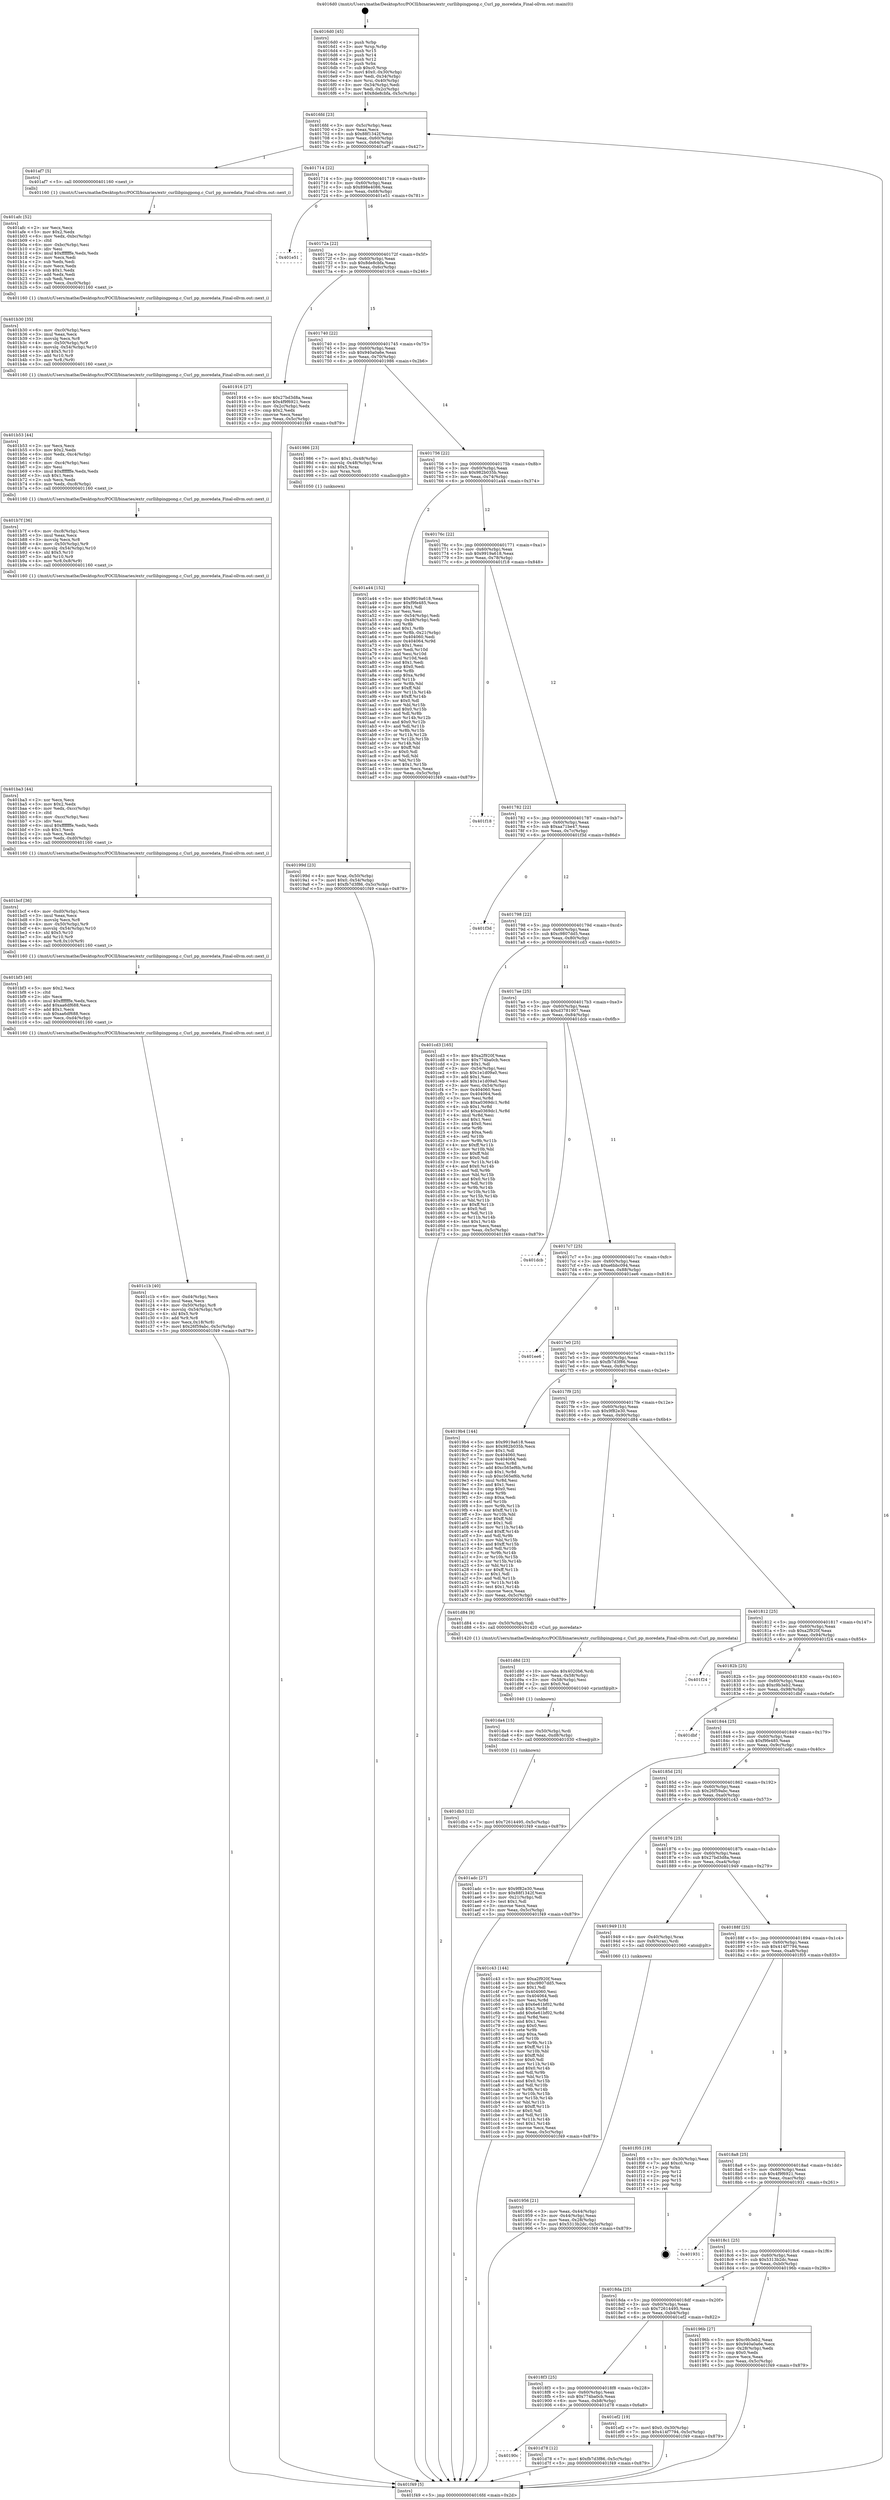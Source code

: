 digraph "0x4016d0" {
  label = "0x4016d0 (/mnt/c/Users/mathe/Desktop/tcc/POCII/binaries/extr_curllibpingpong.c_Curl_pp_moredata_Final-ollvm.out::main(0))"
  labelloc = "t"
  node[shape=record]

  Entry [label="",width=0.3,height=0.3,shape=circle,fillcolor=black,style=filled]
  "0x4016fd" [label="{
     0x4016fd [23]\l
     | [instrs]\l
     &nbsp;&nbsp;0x4016fd \<+3\>: mov -0x5c(%rbp),%eax\l
     &nbsp;&nbsp;0x401700 \<+2\>: mov %eax,%ecx\l
     &nbsp;&nbsp;0x401702 \<+6\>: sub $0x88f1342f,%ecx\l
     &nbsp;&nbsp;0x401708 \<+3\>: mov %eax,-0x60(%rbp)\l
     &nbsp;&nbsp;0x40170b \<+3\>: mov %ecx,-0x64(%rbp)\l
     &nbsp;&nbsp;0x40170e \<+6\>: je 0000000000401af7 \<main+0x427\>\l
  }"]
  "0x401af7" [label="{
     0x401af7 [5]\l
     | [instrs]\l
     &nbsp;&nbsp;0x401af7 \<+5\>: call 0000000000401160 \<next_i\>\l
     | [calls]\l
     &nbsp;&nbsp;0x401160 \{1\} (/mnt/c/Users/mathe/Desktop/tcc/POCII/binaries/extr_curllibpingpong.c_Curl_pp_moredata_Final-ollvm.out::next_i)\l
  }"]
  "0x401714" [label="{
     0x401714 [22]\l
     | [instrs]\l
     &nbsp;&nbsp;0x401714 \<+5\>: jmp 0000000000401719 \<main+0x49\>\l
     &nbsp;&nbsp;0x401719 \<+3\>: mov -0x60(%rbp),%eax\l
     &nbsp;&nbsp;0x40171c \<+5\>: sub $0x898e4086,%eax\l
     &nbsp;&nbsp;0x401721 \<+3\>: mov %eax,-0x68(%rbp)\l
     &nbsp;&nbsp;0x401724 \<+6\>: je 0000000000401e51 \<main+0x781\>\l
  }"]
  Exit [label="",width=0.3,height=0.3,shape=circle,fillcolor=black,style=filled,peripheries=2]
  "0x401e51" [label="{
     0x401e51\l
  }", style=dashed]
  "0x40172a" [label="{
     0x40172a [22]\l
     | [instrs]\l
     &nbsp;&nbsp;0x40172a \<+5\>: jmp 000000000040172f \<main+0x5f\>\l
     &nbsp;&nbsp;0x40172f \<+3\>: mov -0x60(%rbp),%eax\l
     &nbsp;&nbsp;0x401732 \<+5\>: sub $0x8de8cbfa,%eax\l
     &nbsp;&nbsp;0x401737 \<+3\>: mov %eax,-0x6c(%rbp)\l
     &nbsp;&nbsp;0x40173a \<+6\>: je 0000000000401916 \<main+0x246\>\l
  }"]
  "0x401db3" [label="{
     0x401db3 [12]\l
     | [instrs]\l
     &nbsp;&nbsp;0x401db3 \<+7\>: movl $0x72614495,-0x5c(%rbp)\l
     &nbsp;&nbsp;0x401dba \<+5\>: jmp 0000000000401f49 \<main+0x879\>\l
  }"]
  "0x401916" [label="{
     0x401916 [27]\l
     | [instrs]\l
     &nbsp;&nbsp;0x401916 \<+5\>: mov $0x27bd3d8a,%eax\l
     &nbsp;&nbsp;0x40191b \<+5\>: mov $0x4f9f6921,%ecx\l
     &nbsp;&nbsp;0x401920 \<+3\>: mov -0x2c(%rbp),%edx\l
     &nbsp;&nbsp;0x401923 \<+3\>: cmp $0x2,%edx\l
     &nbsp;&nbsp;0x401926 \<+3\>: cmovne %ecx,%eax\l
     &nbsp;&nbsp;0x401929 \<+3\>: mov %eax,-0x5c(%rbp)\l
     &nbsp;&nbsp;0x40192c \<+5\>: jmp 0000000000401f49 \<main+0x879\>\l
  }"]
  "0x401740" [label="{
     0x401740 [22]\l
     | [instrs]\l
     &nbsp;&nbsp;0x401740 \<+5\>: jmp 0000000000401745 \<main+0x75\>\l
     &nbsp;&nbsp;0x401745 \<+3\>: mov -0x60(%rbp),%eax\l
     &nbsp;&nbsp;0x401748 \<+5\>: sub $0x940a0a6e,%eax\l
     &nbsp;&nbsp;0x40174d \<+3\>: mov %eax,-0x70(%rbp)\l
     &nbsp;&nbsp;0x401750 \<+6\>: je 0000000000401986 \<main+0x2b6\>\l
  }"]
  "0x401f49" [label="{
     0x401f49 [5]\l
     | [instrs]\l
     &nbsp;&nbsp;0x401f49 \<+5\>: jmp 00000000004016fd \<main+0x2d\>\l
  }"]
  "0x4016d0" [label="{
     0x4016d0 [45]\l
     | [instrs]\l
     &nbsp;&nbsp;0x4016d0 \<+1\>: push %rbp\l
     &nbsp;&nbsp;0x4016d1 \<+3\>: mov %rsp,%rbp\l
     &nbsp;&nbsp;0x4016d4 \<+2\>: push %r15\l
     &nbsp;&nbsp;0x4016d6 \<+2\>: push %r14\l
     &nbsp;&nbsp;0x4016d8 \<+2\>: push %r12\l
     &nbsp;&nbsp;0x4016da \<+1\>: push %rbx\l
     &nbsp;&nbsp;0x4016db \<+7\>: sub $0xc0,%rsp\l
     &nbsp;&nbsp;0x4016e2 \<+7\>: movl $0x0,-0x30(%rbp)\l
     &nbsp;&nbsp;0x4016e9 \<+3\>: mov %edi,-0x34(%rbp)\l
     &nbsp;&nbsp;0x4016ec \<+4\>: mov %rsi,-0x40(%rbp)\l
     &nbsp;&nbsp;0x4016f0 \<+3\>: mov -0x34(%rbp),%edi\l
     &nbsp;&nbsp;0x4016f3 \<+3\>: mov %edi,-0x2c(%rbp)\l
     &nbsp;&nbsp;0x4016f6 \<+7\>: movl $0x8de8cbfa,-0x5c(%rbp)\l
  }"]
  "0x401da4" [label="{
     0x401da4 [15]\l
     | [instrs]\l
     &nbsp;&nbsp;0x401da4 \<+4\>: mov -0x50(%rbp),%rdi\l
     &nbsp;&nbsp;0x401da8 \<+6\>: mov %eax,-0xd8(%rbp)\l
     &nbsp;&nbsp;0x401dae \<+5\>: call 0000000000401030 \<free@plt\>\l
     | [calls]\l
     &nbsp;&nbsp;0x401030 \{1\} (unknown)\l
  }"]
  "0x401986" [label="{
     0x401986 [23]\l
     | [instrs]\l
     &nbsp;&nbsp;0x401986 \<+7\>: movl $0x1,-0x48(%rbp)\l
     &nbsp;&nbsp;0x40198d \<+4\>: movslq -0x48(%rbp),%rax\l
     &nbsp;&nbsp;0x401991 \<+4\>: shl $0x5,%rax\l
     &nbsp;&nbsp;0x401995 \<+3\>: mov %rax,%rdi\l
     &nbsp;&nbsp;0x401998 \<+5\>: call 0000000000401050 \<malloc@plt\>\l
     | [calls]\l
     &nbsp;&nbsp;0x401050 \{1\} (unknown)\l
  }"]
  "0x401756" [label="{
     0x401756 [22]\l
     | [instrs]\l
     &nbsp;&nbsp;0x401756 \<+5\>: jmp 000000000040175b \<main+0x8b\>\l
     &nbsp;&nbsp;0x40175b \<+3\>: mov -0x60(%rbp),%eax\l
     &nbsp;&nbsp;0x40175e \<+5\>: sub $0x982b035b,%eax\l
     &nbsp;&nbsp;0x401763 \<+3\>: mov %eax,-0x74(%rbp)\l
     &nbsp;&nbsp;0x401766 \<+6\>: je 0000000000401a44 \<main+0x374\>\l
  }"]
  "0x401d8d" [label="{
     0x401d8d [23]\l
     | [instrs]\l
     &nbsp;&nbsp;0x401d8d \<+10\>: movabs $0x4020b6,%rdi\l
     &nbsp;&nbsp;0x401d97 \<+3\>: mov %eax,-0x58(%rbp)\l
     &nbsp;&nbsp;0x401d9a \<+3\>: mov -0x58(%rbp),%esi\l
     &nbsp;&nbsp;0x401d9d \<+2\>: mov $0x0,%al\l
     &nbsp;&nbsp;0x401d9f \<+5\>: call 0000000000401040 \<printf@plt\>\l
     | [calls]\l
     &nbsp;&nbsp;0x401040 \{1\} (unknown)\l
  }"]
  "0x401a44" [label="{
     0x401a44 [152]\l
     | [instrs]\l
     &nbsp;&nbsp;0x401a44 \<+5\>: mov $0x9919a618,%eax\l
     &nbsp;&nbsp;0x401a49 \<+5\>: mov $0xf9fe485,%ecx\l
     &nbsp;&nbsp;0x401a4e \<+2\>: mov $0x1,%dl\l
     &nbsp;&nbsp;0x401a50 \<+2\>: xor %esi,%esi\l
     &nbsp;&nbsp;0x401a52 \<+3\>: mov -0x54(%rbp),%edi\l
     &nbsp;&nbsp;0x401a55 \<+3\>: cmp -0x48(%rbp),%edi\l
     &nbsp;&nbsp;0x401a58 \<+4\>: setl %r8b\l
     &nbsp;&nbsp;0x401a5c \<+4\>: and $0x1,%r8b\l
     &nbsp;&nbsp;0x401a60 \<+4\>: mov %r8b,-0x21(%rbp)\l
     &nbsp;&nbsp;0x401a64 \<+7\>: mov 0x404060,%edi\l
     &nbsp;&nbsp;0x401a6b \<+8\>: mov 0x404064,%r9d\l
     &nbsp;&nbsp;0x401a73 \<+3\>: sub $0x1,%esi\l
     &nbsp;&nbsp;0x401a76 \<+3\>: mov %edi,%r10d\l
     &nbsp;&nbsp;0x401a79 \<+3\>: add %esi,%r10d\l
     &nbsp;&nbsp;0x401a7c \<+4\>: imul %r10d,%edi\l
     &nbsp;&nbsp;0x401a80 \<+3\>: and $0x1,%edi\l
     &nbsp;&nbsp;0x401a83 \<+3\>: cmp $0x0,%edi\l
     &nbsp;&nbsp;0x401a86 \<+4\>: sete %r8b\l
     &nbsp;&nbsp;0x401a8a \<+4\>: cmp $0xa,%r9d\l
     &nbsp;&nbsp;0x401a8e \<+4\>: setl %r11b\l
     &nbsp;&nbsp;0x401a92 \<+3\>: mov %r8b,%bl\l
     &nbsp;&nbsp;0x401a95 \<+3\>: xor $0xff,%bl\l
     &nbsp;&nbsp;0x401a98 \<+3\>: mov %r11b,%r14b\l
     &nbsp;&nbsp;0x401a9b \<+4\>: xor $0xff,%r14b\l
     &nbsp;&nbsp;0x401a9f \<+3\>: xor $0x0,%dl\l
     &nbsp;&nbsp;0x401aa2 \<+3\>: mov %bl,%r15b\l
     &nbsp;&nbsp;0x401aa5 \<+4\>: and $0x0,%r15b\l
     &nbsp;&nbsp;0x401aa9 \<+3\>: and %dl,%r8b\l
     &nbsp;&nbsp;0x401aac \<+3\>: mov %r14b,%r12b\l
     &nbsp;&nbsp;0x401aaf \<+4\>: and $0x0,%r12b\l
     &nbsp;&nbsp;0x401ab3 \<+3\>: and %dl,%r11b\l
     &nbsp;&nbsp;0x401ab6 \<+3\>: or %r8b,%r15b\l
     &nbsp;&nbsp;0x401ab9 \<+3\>: or %r11b,%r12b\l
     &nbsp;&nbsp;0x401abc \<+3\>: xor %r12b,%r15b\l
     &nbsp;&nbsp;0x401abf \<+3\>: or %r14b,%bl\l
     &nbsp;&nbsp;0x401ac2 \<+3\>: xor $0xff,%bl\l
     &nbsp;&nbsp;0x401ac5 \<+3\>: or $0x0,%dl\l
     &nbsp;&nbsp;0x401ac8 \<+2\>: and %dl,%bl\l
     &nbsp;&nbsp;0x401aca \<+3\>: or %bl,%r15b\l
     &nbsp;&nbsp;0x401acd \<+4\>: test $0x1,%r15b\l
     &nbsp;&nbsp;0x401ad1 \<+3\>: cmovne %ecx,%eax\l
     &nbsp;&nbsp;0x401ad4 \<+3\>: mov %eax,-0x5c(%rbp)\l
     &nbsp;&nbsp;0x401ad7 \<+5\>: jmp 0000000000401f49 \<main+0x879\>\l
  }"]
  "0x40176c" [label="{
     0x40176c [22]\l
     | [instrs]\l
     &nbsp;&nbsp;0x40176c \<+5\>: jmp 0000000000401771 \<main+0xa1\>\l
     &nbsp;&nbsp;0x401771 \<+3\>: mov -0x60(%rbp),%eax\l
     &nbsp;&nbsp;0x401774 \<+5\>: sub $0x9919a618,%eax\l
     &nbsp;&nbsp;0x401779 \<+3\>: mov %eax,-0x78(%rbp)\l
     &nbsp;&nbsp;0x40177c \<+6\>: je 0000000000401f18 \<main+0x848\>\l
  }"]
  "0x40190c" [label="{
     0x40190c\l
  }", style=dashed]
  "0x401f18" [label="{
     0x401f18\l
  }", style=dashed]
  "0x401782" [label="{
     0x401782 [22]\l
     | [instrs]\l
     &nbsp;&nbsp;0x401782 \<+5\>: jmp 0000000000401787 \<main+0xb7\>\l
     &nbsp;&nbsp;0x401787 \<+3\>: mov -0x60(%rbp),%eax\l
     &nbsp;&nbsp;0x40178a \<+5\>: sub $0xaa71be47,%eax\l
     &nbsp;&nbsp;0x40178f \<+3\>: mov %eax,-0x7c(%rbp)\l
     &nbsp;&nbsp;0x401792 \<+6\>: je 0000000000401f3d \<main+0x86d\>\l
  }"]
  "0x401d78" [label="{
     0x401d78 [12]\l
     | [instrs]\l
     &nbsp;&nbsp;0x401d78 \<+7\>: movl $0xfb7d3f86,-0x5c(%rbp)\l
     &nbsp;&nbsp;0x401d7f \<+5\>: jmp 0000000000401f49 \<main+0x879\>\l
  }"]
  "0x401f3d" [label="{
     0x401f3d\l
  }", style=dashed]
  "0x401798" [label="{
     0x401798 [22]\l
     | [instrs]\l
     &nbsp;&nbsp;0x401798 \<+5\>: jmp 000000000040179d \<main+0xcd\>\l
     &nbsp;&nbsp;0x40179d \<+3\>: mov -0x60(%rbp),%eax\l
     &nbsp;&nbsp;0x4017a0 \<+5\>: sub $0xc9807dd5,%eax\l
     &nbsp;&nbsp;0x4017a5 \<+3\>: mov %eax,-0x80(%rbp)\l
     &nbsp;&nbsp;0x4017a8 \<+6\>: je 0000000000401cd3 \<main+0x603\>\l
  }"]
  "0x4018f3" [label="{
     0x4018f3 [25]\l
     | [instrs]\l
     &nbsp;&nbsp;0x4018f3 \<+5\>: jmp 00000000004018f8 \<main+0x228\>\l
     &nbsp;&nbsp;0x4018f8 \<+3\>: mov -0x60(%rbp),%eax\l
     &nbsp;&nbsp;0x4018fb \<+5\>: sub $0x774ba0cb,%eax\l
     &nbsp;&nbsp;0x401900 \<+6\>: mov %eax,-0xb8(%rbp)\l
     &nbsp;&nbsp;0x401906 \<+6\>: je 0000000000401d78 \<main+0x6a8\>\l
  }"]
  "0x401cd3" [label="{
     0x401cd3 [165]\l
     | [instrs]\l
     &nbsp;&nbsp;0x401cd3 \<+5\>: mov $0xa2f920f,%eax\l
     &nbsp;&nbsp;0x401cd8 \<+5\>: mov $0x774ba0cb,%ecx\l
     &nbsp;&nbsp;0x401cdd \<+2\>: mov $0x1,%dl\l
     &nbsp;&nbsp;0x401cdf \<+3\>: mov -0x54(%rbp),%esi\l
     &nbsp;&nbsp;0x401ce2 \<+6\>: sub $0x1e1d09a0,%esi\l
     &nbsp;&nbsp;0x401ce8 \<+3\>: add $0x1,%esi\l
     &nbsp;&nbsp;0x401ceb \<+6\>: add $0x1e1d09a0,%esi\l
     &nbsp;&nbsp;0x401cf1 \<+3\>: mov %esi,-0x54(%rbp)\l
     &nbsp;&nbsp;0x401cf4 \<+7\>: mov 0x404060,%esi\l
     &nbsp;&nbsp;0x401cfb \<+7\>: mov 0x404064,%edi\l
     &nbsp;&nbsp;0x401d02 \<+3\>: mov %esi,%r8d\l
     &nbsp;&nbsp;0x401d05 \<+7\>: sub $0xa0369dc1,%r8d\l
     &nbsp;&nbsp;0x401d0c \<+4\>: sub $0x1,%r8d\l
     &nbsp;&nbsp;0x401d10 \<+7\>: add $0xa0369dc1,%r8d\l
     &nbsp;&nbsp;0x401d17 \<+4\>: imul %r8d,%esi\l
     &nbsp;&nbsp;0x401d1b \<+3\>: and $0x1,%esi\l
     &nbsp;&nbsp;0x401d1e \<+3\>: cmp $0x0,%esi\l
     &nbsp;&nbsp;0x401d21 \<+4\>: sete %r9b\l
     &nbsp;&nbsp;0x401d25 \<+3\>: cmp $0xa,%edi\l
     &nbsp;&nbsp;0x401d28 \<+4\>: setl %r10b\l
     &nbsp;&nbsp;0x401d2c \<+3\>: mov %r9b,%r11b\l
     &nbsp;&nbsp;0x401d2f \<+4\>: xor $0xff,%r11b\l
     &nbsp;&nbsp;0x401d33 \<+3\>: mov %r10b,%bl\l
     &nbsp;&nbsp;0x401d36 \<+3\>: xor $0xff,%bl\l
     &nbsp;&nbsp;0x401d39 \<+3\>: xor $0x0,%dl\l
     &nbsp;&nbsp;0x401d3c \<+3\>: mov %r11b,%r14b\l
     &nbsp;&nbsp;0x401d3f \<+4\>: and $0x0,%r14b\l
     &nbsp;&nbsp;0x401d43 \<+3\>: and %dl,%r9b\l
     &nbsp;&nbsp;0x401d46 \<+3\>: mov %bl,%r15b\l
     &nbsp;&nbsp;0x401d49 \<+4\>: and $0x0,%r15b\l
     &nbsp;&nbsp;0x401d4d \<+3\>: and %dl,%r10b\l
     &nbsp;&nbsp;0x401d50 \<+3\>: or %r9b,%r14b\l
     &nbsp;&nbsp;0x401d53 \<+3\>: or %r10b,%r15b\l
     &nbsp;&nbsp;0x401d56 \<+3\>: xor %r15b,%r14b\l
     &nbsp;&nbsp;0x401d59 \<+3\>: or %bl,%r11b\l
     &nbsp;&nbsp;0x401d5c \<+4\>: xor $0xff,%r11b\l
     &nbsp;&nbsp;0x401d60 \<+3\>: or $0x0,%dl\l
     &nbsp;&nbsp;0x401d63 \<+3\>: and %dl,%r11b\l
     &nbsp;&nbsp;0x401d66 \<+3\>: or %r11b,%r14b\l
     &nbsp;&nbsp;0x401d69 \<+4\>: test $0x1,%r14b\l
     &nbsp;&nbsp;0x401d6d \<+3\>: cmovne %ecx,%eax\l
     &nbsp;&nbsp;0x401d70 \<+3\>: mov %eax,-0x5c(%rbp)\l
     &nbsp;&nbsp;0x401d73 \<+5\>: jmp 0000000000401f49 \<main+0x879\>\l
  }"]
  "0x4017ae" [label="{
     0x4017ae [25]\l
     | [instrs]\l
     &nbsp;&nbsp;0x4017ae \<+5\>: jmp 00000000004017b3 \<main+0xe3\>\l
     &nbsp;&nbsp;0x4017b3 \<+3\>: mov -0x60(%rbp),%eax\l
     &nbsp;&nbsp;0x4017b6 \<+5\>: sub $0xd3781907,%eax\l
     &nbsp;&nbsp;0x4017bb \<+6\>: mov %eax,-0x84(%rbp)\l
     &nbsp;&nbsp;0x4017c1 \<+6\>: je 0000000000401dcb \<main+0x6fb\>\l
  }"]
  "0x401ef2" [label="{
     0x401ef2 [19]\l
     | [instrs]\l
     &nbsp;&nbsp;0x401ef2 \<+7\>: movl $0x0,-0x30(%rbp)\l
     &nbsp;&nbsp;0x401ef9 \<+7\>: movl $0x414f7794,-0x5c(%rbp)\l
     &nbsp;&nbsp;0x401f00 \<+5\>: jmp 0000000000401f49 \<main+0x879\>\l
  }"]
  "0x401dcb" [label="{
     0x401dcb\l
  }", style=dashed]
  "0x4017c7" [label="{
     0x4017c7 [25]\l
     | [instrs]\l
     &nbsp;&nbsp;0x4017c7 \<+5\>: jmp 00000000004017cc \<main+0xfc\>\l
     &nbsp;&nbsp;0x4017cc \<+3\>: mov -0x60(%rbp),%eax\l
     &nbsp;&nbsp;0x4017cf \<+5\>: sub $0xe6bbc094,%eax\l
     &nbsp;&nbsp;0x4017d4 \<+6\>: mov %eax,-0x88(%rbp)\l
     &nbsp;&nbsp;0x4017da \<+6\>: je 0000000000401ee6 \<main+0x816\>\l
  }"]
  "0x401c1b" [label="{
     0x401c1b [40]\l
     | [instrs]\l
     &nbsp;&nbsp;0x401c1b \<+6\>: mov -0xd4(%rbp),%ecx\l
     &nbsp;&nbsp;0x401c21 \<+3\>: imul %eax,%ecx\l
     &nbsp;&nbsp;0x401c24 \<+4\>: mov -0x50(%rbp),%r8\l
     &nbsp;&nbsp;0x401c28 \<+4\>: movslq -0x54(%rbp),%r9\l
     &nbsp;&nbsp;0x401c2c \<+4\>: shl $0x5,%r9\l
     &nbsp;&nbsp;0x401c30 \<+3\>: add %r9,%r8\l
     &nbsp;&nbsp;0x401c33 \<+4\>: mov %ecx,0x18(%r8)\l
     &nbsp;&nbsp;0x401c37 \<+7\>: movl $0x26f59abc,-0x5c(%rbp)\l
     &nbsp;&nbsp;0x401c3e \<+5\>: jmp 0000000000401f49 \<main+0x879\>\l
  }"]
  "0x401ee6" [label="{
     0x401ee6\l
  }", style=dashed]
  "0x4017e0" [label="{
     0x4017e0 [25]\l
     | [instrs]\l
     &nbsp;&nbsp;0x4017e0 \<+5\>: jmp 00000000004017e5 \<main+0x115\>\l
     &nbsp;&nbsp;0x4017e5 \<+3\>: mov -0x60(%rbp),%eax\l
     &nbsp;&nbsp;0x4017e8 \<+5\>: sub $0xfb7d3f86,%eax\l
     &nbsp;&nbsp;0x4017ed \<+6\>: mov %eax,-0x8c(%rbp)\l
     &nbsp;&nbsp;0x4017f3 \<+6\>: je 00000000004019b4 \<main+0x2e4\>\l
  }"]
  "0x401bf3" [label="{
     0x401bf3 [40]\l
     | [instrs]\l
     &nbsp;&nbsp;0x401bf3 \<+5\>: mov $0x2,%ecx\l
     &nbsp;&nbsp;0x401bf8 \<+1\>: cltd\l
     &nbsp;&nbsp;0x401bf9 \<+2\>: idiv %ecx\l
     &nbsp;&nbsp;0x401bfb \<+6\>: imul $0xfffffffe,%edx,%ecx\l
     &nbsp;&nbsp;0x401c01 \<+6\>: add $0xaa6df688,%ecx\l
     &nbsp;&nbsp;0x401c07 \<+3\>: add $0x1,%ecx\l
     &nbsp;&nbsp;0x401c0a \<+6\>: sub $0xaa6df688,%ecx\l
     &nbsp;&nbsp;0x401c10 \<+6\>: mov %ecx,-0xd4(%rbp)\l
     &nbsp;&nbsp;0x401c16 \<+5\>: call 0000000000401160 \<next_i\>\l
     | [calls]\l
     &nbsp;&nbsp;0x401160 \{1\} (/mnt/c/Users/mathe/Desktop/tcc/POCII/binaries/extr_curllibpingpong.c_Curl_pp_moredata_Final-ollvm.out::next_i)\l
  }"]
  "0x4019b4" [label="{
     0x4019b4 [144]\l
     | [instrs]\l
     &nbsp;&nbsp;0x4019b4 \<+5\>: mov $0x9919a618,%eax\l
     &nbsp;&nbsp;0x4019b9 \<+5\>: mov $0x982b035b,%ecx\l
     &nbsp;&nbsp;0x4019be \<+2\>: mov $0x1,%dl\l
     &nbsp;&nbsp;0x4019c0 \<+7\>: mov 0x404060,%esi\l
     &nbsp;&nbsp;0x4019c7 \<+7\>: mov 0x404064,%edi\l
     &nbsp;&nbsp;0x4019ce \<+3\>: mov %esi,%r8d\l
     &nbsp;&nbsp;0x4019d1 \<+7\>: add $0xc565ef6b,%r8d\l
     &nbsp;&nbsp;0x4019d8 \<+4\>: sub $0x1,%r8d\l
     &nbsp;&nbsp;0x4019dc \<+7\>: sub $0xc565ef6b,%r8d\l
     &nbsp;&nbsp;0x4019e3 \<+4\>: imul %r8d,%esi\l
     &nbsp;&nbsp;0x4019e7 \<+3\>: and $0x1,%esi\l
     &nbsp;&nbsp;0x4019ea \<+3\>: cmp $0x0,%esi\l
     &nbsp;&nbsp;0x4019ed \<+4\>: sete %r9b\l
     &nbsp;&nbsp;0x4019f1 \<+3\>: cmp $0xa,%edi\l
     &nbsp;&nbsp;0x4019f4 \<+4\>: setl %r10b\l
     &nbsp;&nbsp;0x4019f8 \<+3\>: mov %r9b,%r11b\l
     &nbsp;&nbsp;0x4019fb \<+4\>: xor $0xff,%r11b\l
     &nbsp;&nbsp;0x4019ff \<+3\>: mov %r10b,%bl\l
     &nbsp;&nbsp;0x401a02 \<+3\>: xor $0xff,%bl\l
     &nbsp;&nbsp;0x401a05 \<+3\>: xor $0x1,%dl\l
     &nbsp;&nbsp;0x401a08 \<+3\>: mov %r11b,%r14b\l
     &nbsp;&nbsp;0x401a0b \<+4\>: and $0xff,%r14b\l
     &nbsp;&nbsp;0x401a0f \<+3\>: and %dl,%r9b\l
     &nbsp;&nbsp;0x401a12 \<+3\>: mov %bl,%r15b\l
     &nbsp;&nbsp;0x401a15 \<+4\>: and $0xff,%r15b\l
     &nbsp;&nbsp;0x401a19 \<+3\>: and %dl,%r10b\l
     &nbsp;&nbsp;0x401a1c \<+3\>: or %r9b,%r14b\l
     &nbsp;&nbsp;0x401a1f \<+3\>: or %r10b,%r15b\l
     &nbsp;&nbsp;0x401a22 \<+3\>: xor %r15b,%r14b\l
     &nbsp;&nbsp;0x401a25 \<+3\>: or %bl,%r11b\l
     &nbsp;&nbsp;0x401a28 \<+4\>: xor $0xff,%r11b\l
     &nbsp;&nbsp;0x401a2c \<+3\>: or $0x1,%dl\l
     &nbsp;&nbsp;0x401a2f \<+3\>: and %dl,%r11b\l
     &nbsp;&nbsp;0x401a32 \<+3\>: or %r11b,%r14b\l
     &nbsp;&nbsp;0x401a35 \<+4\>: test $0x1,%r14b\l
     &nbsp;&nbsp;0x401a39 \<+3\>: cmovne %ecx,%eax\l
     &nbsp;&nbsp;0x401a3c \<+3\>: mov %eax,-0x5c(%rbp)\l
     &nbsp;&nbsp;0x401a3f \<+5\>: jmp 0000000000401f49 \<main+0x879\>\l
  }"]
  "0x4017f9" [label="{
     0x4017f9 [25]\l
     | [instrs]\l
     &nbsp;&nbsp;0x4017f9 \<+5\>: jmp 00000000004017fe \<main+0x12e\>\l
     &nbsp;&nbsp;0x4017fe \<+3\>: mov -0x60(%rbp),%eax\l
     &nbsp;&nbsp;0x401801 \<+5\>: sub $0x9f82e30,%eax\l
     &nbsp;&nbsp;0x401806 \<+6\>: mov %eax,-0x90(%rbp)\l
     &nbsp;&nbsp;0x40180c \<+6\>: je 0000000000401d84 \<main+0x6b4\>\l
  }"]
  "0x401bcf" [label="{
     0x401bcf [36]\l
     | [instrs]\l
     &nbsp;&nbsp;0x401bcf \<+6\>: mov -0xd0(%rbp),%ecx\l
     &nbsp;&nbsp;0x401bd5 \<+3\>: imul %eax,%ecx\l
     &nbsp;&nbsp;0x401bd8 \<+3\>: movslq %ecx,%r8\l
     &nbsp;&nbsp;0x401bdb \<+4\>: mov -0x50(%rbp),%r9\l
     &nbsp;&nbsp;0x401bdf \<+4\>: movslq -0x54(%rbp),%r10\l
     &nbsp;&nbsp;0x401be3 \<+4\>: shl $0x5,%r10\l
     &nbsp;&nbsp;0x401be7 \<+3\>: add %r10,%r9\l
     &nbsp;&nbsp;0x401bea \<+4\>: mov %r8,0x10(%r9)\l
     &nbsp;&nbsp;0x401bee \<+5\>: call 0000000000401160 \<next_i\>\l
     | [calls]\l
     &nbsp;&nbsp;0x401160 \{1\} (/mnt/c/Users/mathe/Desktop/tcc/POCII/binaries/extr_curllibpingpong.c_Curl_pp_moredata_Final-ollvm.out::next_i)\l
  }"]
  "0x401d84" [label="{
     0x401d84 [9]\l
     | [instrs]\l
     &nbsp;&nbsp;0x401d84 \<+4\>: mov -0x50(%rbp),%rdi\l
     &nbsp;&nbsp;0x401d88 \<+5\>: call 0000000000401420 \<Curl_pp_moredata\>\l
     | [calls]\l
     &nbsp;&nbsp;0x401420 \{1\} (/mnt/c/Users/mathe/Desktop/tcc/POCII/binaries/extr_curllibpingpong.c_Curl_pp_moredata_Final-ollvm.out::Curl_pp_moredata)\l
  }"]
  "0x401812" [label="{
     0x401812 [25]\l
     | [instrs]\l
     &nbsp;&nbsp;0x401812 \<+5\>: jmp 0000000000401817 \<main+0x147\>\l
     &nbsp;&nbsp;0x401817 \<+3\>: mov -0x60(%rbp),%eax\l
     &nbsp;&nbsp;0x40181a \<+5\>: sub $0xa2f920f,%eax\l
     &nbsp;&nbsp;0x40181f \<+6\>: mov %eax,-0x94(%rbp)\l
     &nbsp;&nbsp;0x401825 \<+6\>: je 0000000000401f24 \<main+0x854\>\l
  }"]
  "0x401ba3" [label="{
     0x401ba3 [44]\l
     | [instrs]\l
     &nbsp;&nbsp;0x401ba3 \<+2\>: xor %ecx,%ecx\l
     &nbsp;&nbsp;0x401ba5 \<+5\>: mov $0x2,%edx\l
     &nbsp;&nbsp;0x401baa \<+6\>: mov %edx,-0xcc(%rbp)\l
     &nbsp;&nbsp;0x401bb0 \<+1\>: cltd\l
     &nbsp;&nbsp;0x401bb1 \<+6\>: mov -0xcc(%rbp),%esi\l
     &nbsp;&nbsp;0x401bb7 \<+2\>: idiv %esi\l
     &nbsp;&nbsp;0x401bb9 \<+6\>: imul $0xfffffffe,%edx,%edx\l
     &nbsp;&nbsp;0x401bbf \<+3\>: sub $0x1,%ecx\l
     &nbsp;&nbsp;0x401bc2 \<+2\>: sub %ecx,%edx\l
     &nbsp;&nbsp;0x401bc4 \<+6\>: mov %edx,-0xd0(%rbp)\l
     &nbsp;&nbsp;0x401bca \<+5\>: call 0000000000401160 \<next_i\>\l
     | [calls]\l
     &nbsp;&nbsp;0x401160 \{1\} (/mnt/c/Users/mathe/Desktop/tcc/POCII/binaries/extr_curllibpingpong.c_Curl_pp_moredata_Final-ollvm.out::next_i)\l
  }"]
  "0x401f24" [label="{
     0x401f24\l
  }", style=dashed]
  "0x40182b" [label="{
     0x40182b [25]\l
     | [instrs]\l
     &nbsp;&nbsp;0x40182b \<+5\>: jmp 0000000000401830 \<main+0x160\>\l
     &nbsp;&nbsp;0x401830 \<+3\>: mov -0x60(%rbp),%eax\l
     &nbsp;&nbsp;0x401833 \<+5\>: sub $0xc9b3eb2,%eax\l
     &nbsp;&nbsp;0x401838 \<+6\>: mov %eax,-0x98(%rbp)\l
     &nbsp;&nbsp;0x40183e \<+6\>: je 0000000000401dbf \<main+0x6ef\>\l
  }"]
  "0x401b7f" [label="{
     0x401b7f [36]\l
     | [instrs]\l
     &nbsp;&nbsp;0x401b7f \<+6\>: mov -0xc8(%rbp),%ecx\l
     &nbsp;&nbsp;0x401b85 \<+3\>: imul %eax,%ecx\l
     &nbsp;&nbsp;0x401b88 \<+3\>: movslq %ecx,%r8\l
     &nbsp;&nbsp;0x401b8b \<+4\>: mov -0x50(%rbp),%r9\l
     &nbsp;&nbsp;0x401b8f \<+4\>: movslq -0x54(%rbp),%r10\l
     &nbsp;&nbsp;0x401b93 \<+4\>: shl $0x5,%r10\l
     &nbsp;&nbsp;0x401b97 \<+3\>: add %r10,%r9\l
     &nbsp;&nbsp;0x401b9a \<+4\>: mov %r8,0x8(%r9)\l
     &nbsp;&nbsp;0x401b9e \<+5\>: call 0000000000401160 \<next_i\>\l
     | [calls]\l
     &nbsp;&nbsp;0x401160 \{1\} (/mnt/c/Users/mathe/Desktop/tcc/POCII/binaries/extr_curllibpingpong.c_Curl_pp_moredata_Final-ollvm.out::next_i)\l
  }"]
  "0x401dbf" [label="{
     0x401dbf\l
  }", style=dashed]
  "0x401844" [label="{
     0x401844 [25]\l
     | [instrs]\l
     &nbsp;&nbsp;0x401844 \<+5\>: jmp 0000000000401849 \<main+0x179\>\l
     &nbsp;&nbsp;0x401849 \<+3\>: mov -0x60(%rbp),%eax\l
     &nbsp;&nbsp;0x40184c \<+5\>: sub $0xf9fe485,%eax\l
     &nbsp;&nbsp;0x401851 \<+6\>: mov %eax,-0x9c(%rbp)\l
     &nbsp;&nbsp;0x401857 \<+6\>: je 0000000000401adc \<main+0x40c\>\l
  }"]
  "0x401b53" [label="{
     0x401b53 [44]\l
     | [instrs]\l
     &nbsp;&nbsp;0x401b53 \<+2\>: xor %ecx,%ecx\l
     &nbsp;&nbsp;0x401b55 \<+5\>: mov $0x2,%edx\l
     &nbsp;&nbsp;0x401b5a \<+6\>: mov %edx,-0xc4(%rbp)\l
     &nbsp;&nbsp;0x401b60 \<+1\>: cltd\l
     &nbsp;&nbsp;0x401b61 \<+6\>: mov -0xc4(%rbp),%esi\l
     &nbsp;&nbsp;0x401b67 \<+2\>: idiv %esi\l
     &nbsp;&nbsp;0x401b69 \<+6\>: imul $0xfffffffe,%edx,%edx\l
     &nbsp;&nbsp;0x401b6f \<+3\>: sub $0x1,%ecx\l
     &nbsp;&nbsp;0x401b72 \<+2\>: sub %ecx,%edx\l
     &nbsp;&nbsp;0x401b74 \<+6\>: mov %edx,-0xc8(%rbp)\l
     &nbsp;&nbsp;0x401b7a \<+5\>: call 0000000000401160 \<next_i\>\l
     | [calls]\l
     &nbsp;&nbsp;0x401160 \{1\} (/mnt/c/Users/mathe/Desktop/tcc/POCII/binaries/extr_curllibpingpong.c_Curl_pp_moredata_Final-ollvm.out::next_i)\l
  }"]
  "0x401adc" [label="{
     0x401adc [27]\l
     | [instrs]\l
     &nbsp;&nbsp;0x401adc \<+5\>: mov $0x9f82e30,%eax\l
     &nbsp;&nbsp;0x401ae1 \<+5\>: mov $0x88f1342f,%ecx\l
     &nbsp;&nbsp;0x401ae6 \<+3\>: mov -0x21(%rbp),%dl\l
     &nbsp;&nbsp;0x401ae9 \<+3\>: test $0x1,%dl\l
     &nbsp;&nbsp;0x401aec \<+3\>: cmovne %ecx,%eax\l
     &nbsp;&nbsp;0x401aef \<+3\>: mov %eax,-0x5c(%rbp)\l
     &nbsp;&nbsp;0x401af2 \<+5\>: jmp 0000000000401f49 \<main+0x879\>\l
  }"]
  "0x40185d" [label="{
     0x40185d [25]\l
     | [instrs]\l
     &nbsp;&nbsp;0x40185d \<+5\>: jmp 0000000000401862 \<main+0x192\>\l
     &nbsp;&nbsp;0x401862 \<+3\>: mov -0x60(%rbp),%eax\l
     &nbsp;&nbsp;0x401865 \<+5\>: sub $0x26f59abc,%eax\l
     &nbsp;&nbsp;0x40186a \<+6\>: mov %eax,-0xa0(%rbp)\l
     &nbsp;&nbsp;0x401870 \<+6\>: je 0000000000401c43 \<main+0x573\>\l
  }"]
  "0x401b30" [label="{
     0x401b30 [35]\l
     | [instrs]\l
     &nbsp;&nbsp;0x401b30 \<+6\>: mov -0xc0(%rbp),%ecx\l
     &nbsp;&nbsp;0x401b36 \<+3\>: imul %eax,%ecx\l
     &nbsp;&nbsp;0x401b39 \<+3\>: movslq %ecx,%r8\l
     &nbsp;&nbsp;0x401b3c \<+4\>: mov -0x50(%rbp),%r9\l
     &nbsp;&nbsp;0x401b40 \<+4\>: movslq -0x54(%rbp),%r10\l
     &nbsp;&nbsp;0x401b44 \<+4\>: shl $0x5,%r10\l
     &nbsp;&nbsp;0x401b48 \<+3\>: add %r10,%r9\l
     &nbsp;&nbsp;0x401b4b \<+3\>: mov %r8,(%r9)\l
     &nbsp;&nbsp;0x401b4e \<+5\>: call 0000000000401160 \<next_i\>\l
     | [calls]\l
     &nbsp;&nbsp;0x401160 \{1\} (/mnt/c/Users/mathe/Desktop/tcc/POCII/binaries/extr_curllibpingpong.c_Curl_pp_moredata_Final-ollvm.out::next_i)\l
  }"]
  "0x401c43" [label="{
     0x401c43 [144]\l
     | [instrs]\l
     &nbsp;&nbsp;0x401c43 \<+5\>: mov $0xa2f920f,%eax\l
     &nbsp;&nbsp;0x401c48 \<+5\>: mov $0xc9807dd5,%ecx\l
     &nbsp;&nbsp;0x401c4d \<+2\>: mov $0x1,%dl\l
     &nbsp;&nbsp;0x401c4f \<+7\>: mov 0x404060,%esi\l
     &nbsp;&nbsp;0x401c56 \<+7\>: mov 0x404064,%edi\l
     &nbsp;&nbsp;0x401c5d \<+3\>: mov %esi,%r8d\l
     &nbsp;&nbsp;0x401c60 \<+7\>: sub $0x6e61bf02,%r8d\l
     &nbsp;&nbsp;0x401c67 \<+4\>: sub $0x1,%r8d\l
     &nbsp;&nbsp;0x401c6b \<+7\>: add $0x6e61bf02,%r8d\l
     &nbsp;&nbsp;0x401c72 \<+4\>: imul %r8d,%esi\l
     &nbsp;&nbsp;0x401c76 \<+3\>: and $0x1,%esi\l
     &nbsp;&nbsp;0x401c79 \<+3\>: cmp $0x0,%esi\l
     &nbsp;&nbsp;0x401c7c \<+4\>: sete %r9b\l
     &nbsp;&nbsp;0x401c80 \<+3\>: cmp $0xa,%edi\l
     &nbsp;&nbsp;0x401c83 \<+4\>: setl %r10b\l
     &nbsp;&nbsp;0x401c87 \<+3\>: mov %r9b,%r11b\l
     &nbsp;&nbsp;0x401c8a \<+4\>: xor $0xff,%r11b\l
     &nbsp;&nbsp;0x401c8e \<+3\>: mov %r10b,%bl\l
     &nbsp;&nbsp;0x401c91 \<+3\>: xor $0xff,%bl\l
     &nbsp;&nbsp;0x401c94 \<+3\>: xor $0x0,%dl\l
     &nbsp;&nbsp;0x401c97 \<+3\>: mov %r11b,%r14b\l
     &nbsp;&nbsp;0x401c9a \<+4\>: and $0x0,%r14b\l
     &nbsp;&nbsp;0x401c9e \<+3\>: and %dl,%r9b\l
     &nbsp;&nbsp;0x401ca1 \<+3\>: mov %bl,%r15b\l
     &nbsp;&nbsp;0x401ca4 \<+4\>: and $0x0,%r15b\l
     &nbsp;&nbsp;0x401ca8 \<+3\>: and %dl,%r10b\l
     &nbsp;&nbsp;0x401cab \<+3\>: or %r9b,%r14b\l
     &nbsp;&nbsp;0x401cae \<+3\>: or %r10b,%r15b\l
     &nbsp;&nbsp;0x401cb1 \<+3\>: xor %r15b,%r14b\l
     &nbsp;&nbsp;0x401cb4 \<+3\>: or %bl,%r11b\l
     &nbsp;&nbsp;0x401cb7 \<+4\>: xor $0xff,%r11b\l
     &nbsp;&nbsp;0x401cbb \<+3\>: or $0x0,%dl\l
     &nbsp;&nbsp;0x401cbe \<+3\>: and %dl,%r11b\l
     &nbsp;&nbsp;0x401cc1 \<+3\>: or %r11b,%r14b\l
     &nbsp;&nbsp;0x401cc4 \<+4\>: test $0x1,%r14b\l
     &nbsp;&nbsp;0x401cc8 \<+3\>: cmovne %ecx,%eax\l
     &nbsp;&nbsp;0x401ccb \<+3\>: mov %eax,-0x5c(%rbp)\l
     &nbsp;&nbsp;0x401cce \<+5\>: jmp 0000000000401f49 \<main+0x879\>\l
  }"]
  "0x401876" [label="{
     0x401876 [25]\l
     | [instrs]\l
     &nbsp;&nbsp;0x401876 \<+5\>: jmp 000000000040187b \<main+0x1ab\>\l
     &nbsp;&nbsp;0x40187b \<+3\>: mov -0x60(%rbp),%eax\l
     &nbsp;&nbsp;0x40187e \<+5\>: sub $0x27bd3d8a,%eax\l
     &nbsp;&nbsp;0x401883 \<+6\>: mov %eax,-0xa4(%rbp)\l
     &nbsp;&nbsp;0x401889 \<+6\>: je 0000000000401949 \<main+0x279\>\l
  }"]
  "0x401afc" [label="{
     0x401afc [52]\l
     | [instrs]\l
     &nbsp;&nbsp;0x401afc \<+2\>: xor %ecx,%ecx\l
     &nbsp;&nbsp;0x401afe \<+5\>: mov $0x2,%edx\l
     &nbsp;&nbsp;0x401b03 \<+6\>: mov %edx,-0xbc(%rbp)\l
     &nbsp;&nbsp;0x401b09 \<+1\>: cltd\l
     &nbsp;&nbsp;0x401b0a \<+6\>: mov -0xbc(%rbp),%esi\l
     &nbsp;&nbsp;0x401b10 \<+2\>: idiv %esi\l
     &nbsp;&nbsp;0x401b12 \<+6\>: imul $0xfffffffe,%edx,%edx\l
     &nbsp;&nbsp;0x401b18 \<+2\>: mov %ecx,%edi\l
     &nbsp;&nbsp;0x401b1a \<+2\>: sub %edx,%edi\l
     &nbsp;&nbsp;0x401b1c \<+2\>: mov %ecx,%edx\l
     &nbsp;&nbsp;0x401b1e \<+3\>: sub $0x1,%edx\l
     &nbsp;&nbsp;0x401b21 \<+2\>: add %edx,%edi\l
     &nbsp;&nbsp;0x401b23 \<+2\>: sub %edi,%ecx\l
     &nbsp;&nbsp;0x401b25 \<+6\>: mov %ecx,-0xc0(%rbp)\l
     &nbsp;&nbsp;0x401b2b \<+5\>: call 0000000000401160 \<next_i\>\l
     | [calls]\l
     &nbsp;&nbsp;0x401160 \{1\} (/mnt/c/Users/mathe/Desktop/tcc/POCII/binaries/extr_curllibpingpong.c_Curl_pp_moredata_Final-ollvm.out::next_i)\l
  }"]
  "0x401949" [label="{
     0x401949 [13]\l
     | [instrs]\l
     &nbsp;&nbsp;0x401949 \<+4\>: mov -0x40(%rbp),%rax\l
     &nbsp;&nbsp;0x40194d \<+4\>: mov 0x8(%rax),%rdi\l
     &nbsp;&nbsp;0x401951 \<+5\>: call 0000000000401060 \<atoi@plt\>\l
     | [calls]\l
     &nbsp;&nbsp;0x401060 \{1\} (unknown)\l
  }"]
  "0x40188f" [label="{
     0x40188f [25]\l
     | [instrs]\l
     &nbsp;&nbsp;0x40188f \<+5\>: jmp 0000000000401894 \<main+0x1c4\>\l
     &nbsp;&nbsp;0x401894 \<+3\>: mov -0x60(%rbp),%eax\l
     &nbsp;&nbsp;0x401897 \<+5\>: sub $0x414f7794,%eax\l
     &nbsp;&nbsp;0x40189c \<+6\>: mov %eax,-0xa8(%rbp)\l
     &nbsp;&nbsp;0x4018a2 \<+6\>: je 0000000000401f05 \<main+0x835\>\l
  }"]
  "0x401956" [label="{
     0x401956 [21]\l
     | [instrs]\l
     &nbsp;&nbsp;0x401956 \<+3\>: mov %eax,-0x44(%rbp)\l
     &nbsp;&nbsp;0x401959 \<+3\>: mov -0x44(%rbp),%eax\l
     &nbsp;&nbsp;0x40195c \<+3\>: mov %eax,-0x28(%rbp)\l
     &nbsp;&nbsp;0x40195f \<+7\>: movl $0x5313b2dc,-0x5c(%rbp)\l
     &nbsp;&nbsp;0x401966 \<+5\>: jmp 0000000000401f49 \<main+0x879\>\l
  }"]
  "0x40199d" [label="{
     0x40199d [23]\l
     | [instrs]\l
     &nbsp;&nbsp;0x40199d \<+4\>: mov %rax,-0x50(%rbp)\l
     &nbsp;&nbsp;0x4019a1 \<+7\>: movl $0x0,-0x54(%rbp)\l
     &nbsp;&nbsp;0x4019a8 \<+7\>: movl $0xfb7d3f86,-0x5c(%rbp)\l
     &nbsp;&nbsp;0x4019af \<+5\>: jmp 0000000000401f49 \<main+0x879\>\l
  }"]
  "0x401f05" [label="{
     0x401f05 [19]\l
     | [instrs]\l
     &nbsp;&nbsp;0x401f05 \<+3\>: mov -0x30(%rbp),%eax\l
     &nbsp;&nbsp;0x401f08 \<+7\>: add $0xc0,%rsp\l
     &nbsp;&nbsp;0x401f0f \<+1\>: pop %rbx\l
     &nbsp;&nbsp;0x401f10 \<+2\>: pop %r12\l
     &nbsp;&nbsp;0x401f12 \<+2\>: pop %r14\l
     &nbsp;&nbsp;0x401f14 \<+2\>: pop %r15\l
     &nbsp;&nbsp;0x401f16 \<+1\>: pop %rbp\l
     &nbsp;&nbsp;0x401f17 \<+1\>: ret\l
  }"]
  "0x4018a8" [label="{
     0x4018a8 [25]\l
     | [instrs]\l
     &nbsp;&nbsp;0x4018a8 \<+5\>: jmp 00000000004018ad \<main+0x1dd\>\l
     &nbsp;&nbsp;0x4018ad \<+3\>: mov -0x60(%rbp),%eax\l
     &nbsp;&nbsp;0x4018b0 \<+5\>: sub $0x4f9f6921,%eax\l
     &nbsp;&nbsp;0x4018b5 \<+6\>: mov %eax,-0xac(%rbp)\l
     &nbsp;&nbsp;0x4018bb \<+6\>: je 0000000000401931 \<main+0x261\>\l
  }"]
  "0x4018da" [label="{
     0x4018da [25]\l
     | [instrs]\l
     &nbsp;&nbsp;0x4018da \<+5\>: jmp 00000000004018df \<main+0x20f\>\l
     &nbsp;&nbsp;0x4018df \<+3\>: mov -0x60(%rbp),%eax\l
     &nbsp;&nbsp;0x4018e2 \<+5\>: sub $0x72614495,%eax\l
     &nbsp;&nbsp;0x4018e7 \<+6\>: mov %eax,-0xb4(%rbp)\l
     &nbsp;&nbsp;0x4018ed \<+6\>: je 0000000000401ef2 \<main+0x822\>\l
  }"]
  "0x401931" [label="{
     0x401931\l
  }", style=dashed]
  "0x4018c1" [label="{
     0x4018c1 [25]\l
     | [instrs]\l
     &nbsp;&nbsp;0x4018c1 \<+5\>: jmp 00000000004018c6 \<main+0x1f6\>\l
     &nbsp;&nbsp;0x4018c6 \<+3\>: mov -0x60(%rbp),%eax\l
     &nbsp;&nbsp;0x4018c9 \<+5\>: sub $0x5313b2dc,%eax\l
     &nbsp;&nbsp;0x4018ce \<+6\>: mov %eax,-0xb0(%rbp)\l
     &nbsp;&nbsp;0x4018d4 \<+6\>: je 000000000040196b \<main+0x29b\>\l
  }"]
  "0x40196b" [label="{
     0x40196b [27]\l
     | [instrs]\l
     &nbsp;&nbsp;0x40196b \<+5\>: mov $0xc9b3eb2,%eax\l
     &nbsp;&nbsp;0x401970 \<+5\>: mov $0x940a0a6e,%ecx\l
     &nbsp;&nbsp;0x401975 \<+3\>: mov -0x28(%rbp),%edx\l
     &nbsp;&nbsp;0x401978 \<+3\>: cmp $0x0,%edx\l
     &nbsp;&nbsp;0x40197b \<+3\>: cmove %ecx,%eax\l
     &nbsp;&nbsp;0x40197e \<+3\>: mov %eax,-0x5c(%rbp)\l
     &nbsp;&nbsp;0x401981 \<+5\>: jmp 0000000000401f49 \<main+0x879\>\l
  }"]
  Entry -> "0x4016d0" [label=" 1"]
  "0x4016fd" -> "0x401af7" [label=" 1"]
  "0x4016fd" -> "0x401714" [label=" 16"]
  "0x401f05" -> Exit [label=" 1"]
  "0x401714" -> "0x401e51" [label=" 0"]
  "0x401714" -> "0x40172a" [label=" 16"]
  "0x401ef2" -> "0x401f49" [label=" 1"]
  "0x40172a" -> "0x401916" [label=" 1"]
  "0x40172a" -> "0x401740" [label=" 15"]
  "0x401916" -> "0x401f49" [label=" 1"]
  "0x4016d0" -> "0x4016fd" [label=" 1"]
  "0x401f49" -> "0x4016fd" [label=" 16"]
  "0x401db3" -> "0x401f49" [label=" 1"]
  "0x401740" -> "0x401986" [label=" 1"]
  "0x401740" -> "0x401756" [label=" 14"]
  "0x401da4" -> "0x401db3" [label=" 1"]
  "0x401756" -> "0x401a44" [label=" 2"]
  "0x401756" -> "0x40176c" [label=" 12"]
  "0x401d8d" -> "0x401da4" [label=" 1"]
  "0x40176c" -> "0x401f18" [label=" 0"]
  "0x40176c" -> "0x401782" [label=" 12"]
  "0x401d84" -> "0x401d8d" [label=" 1"]
  "0x401782" -> "0x401f3d" [label=" 0"]
  "0x401782" -> "0x401798" [label=" 12"]
  "0x401d78" -> "0x401f49" [label=" 1"]
  "0x401798" -> "0x401cd3" [label=" 1"]
  "0x401798" -> "0x4017ae" [label=" 11"]
  "0x4018f3" -> "0x401d78" [label=" 1"]
  "0x4017ae" -> "0x401dcb" [label=" 0"]
  "0x4017ae" -> "0x4017c7" [label=" 11"]
  "0x4018f3" -> "0x40190c" [label=" 0"]
  "0x4017c7" -> "0x401ee6" [label=" 0"]
  "0x4017c7" -> "0x4017e0" [label=" 11"]
  "0x4018da" -> "0x401ef2" [label=" 1"]
  "0x4017e0" -> "0x4019b4" [label=" 2"]
  "0x4017e0" -> "0x4017f9" [label=" 9"]
  "0x4018da" -> "0x4018f3" [label=" 1"]
  "0x4017f9" -> "0x401d84" [label=" 1"]
  "0x4017f9" -> "0x401812" [label=" 8"]
  "0x401cd3" -> "0x401f49" [label=" 1"]
  "0x401812" -> "0x401f24" [label=" 0"]
  "0x401812" -> "0x40182b" [label=" 8"]
  "0x401c43" -> "0x401f49" [label=" 1"]
  "0x40182b" -> "0x401dbf" [label=" 0"]
  "0x40182b" -> "0x401844" [label=" 8"]
  "0x401c1b" -> "0x401f49" [label=" 1"]
  "0x401844" -> "0x401adc" [label=" 2"]
  "0x401844" -> "0x40185d" [label=" 6"]
  "0x401bf3" -> "0x401c1b" [label=" 1"]
  "0x40185d" -> "0x401c43" [label=" 1"]
  "0x40185d" -> "0x401876" [label=" 5"]
  "0x401bcf" -> "0x401bf3" [label=" 1"]
  "0x401876" -> "0x401949" [label=" 1"]
  "0x401876" -> "0x40188f" [label=" 4"]
  "0x401949" -> "0x401956" [label=" 1"]
  "0x401956" -> "0x401f49" [label=" 1"]
  "0x401ba3" -> "0x401bcf" [label=" 1"]
  "0x40188f" -> "0x401f05" [label=" 1"]
  "0x40188f" -> "0x4018a8" [label=" 3"]
  "0x401b7f" -> "0x401ba3" [label=" 1"]
  "0x4018a8" -> "0x401931" [label=" 0"]
  "0x4018a8" -> "0x4018c1" [label=" 3"]
  "0x401b53" -> "0x401b7f" [label=" 1"]
  "0x4018c1" -> "0x40196b" [label=" 1"]
  "0x4018c1" -> "0x4018da" [label=" 2"]
  "0x40196b" -> "0x401f49" [label=" 1"]
  "0x401986" -> "0x40199d" [label=" 1"]
  "0x40199d" -> "0x401f49" [label=" 1"]
  "0x4019b4" -> "0x401f49" [label=" 2"]
  "0x401a44" -> "0x401f49" [label=" 2"]
  "0x401adc" -> "0x401f49" [label=" 2"]
  "0x401af7" -> "0x401afc" [label=" 1"]
  "0x401afc" -> "0x401b30" [label=" 1"]
  "0x401b30" -> "0x401b53" [label=" 1"]
}
